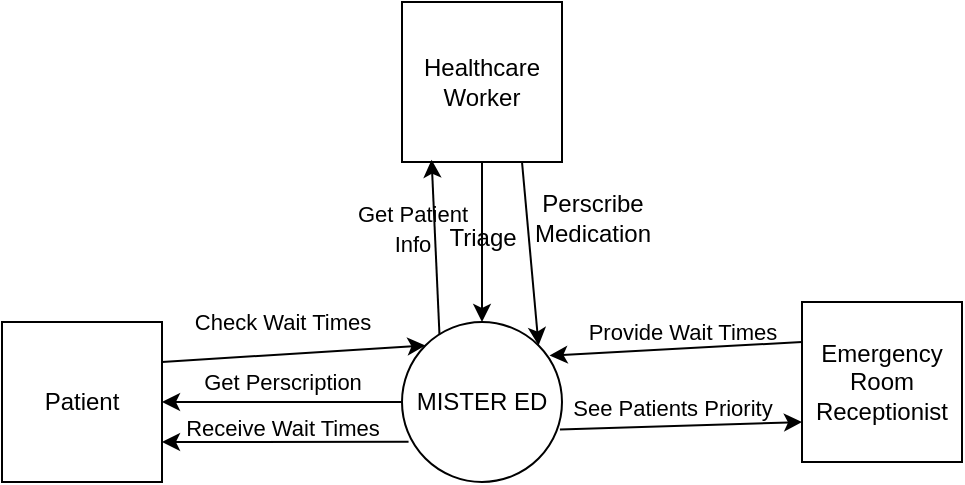 <mxfile version="24.7.15">
  <diagram name="Page-1" id="EMojSh9-CAxDy7ARi1Yv">
    <mxGraphModel dx="724" dy="385" grid="1" gridSize="10" guides="1" tooltips="1" connect="1" arrows="1" fold="1" page="1" pageScale="1" pageWidth="850" pageHeight="1100" math="0" shadow="0">
      <root>
        <mxCell id="0" />
        <mxCell id="1" parent="0" />
        <mxCell id="oneIxxHDJwhMEC2k5A7t-1" value="MISTER ED" style="ellipse;whiteSpace=wrap;html=1;aspect=fixed;" vertex="1" parent="1">
          <mxGeometry x="380" y="210" width="80" height="80" as="geometry" />
        </mxCell>
        <mxCell id="oneIxxHDJwhMEC2k5A7t-2" value="Patient" style="whiteSpace=wrap;html=1;aspect=fixed;" vertex="1" parent="1">
          <mxGeometry x="180" y="210" width="80" height="80" as="geometry" />
        </mxCell>
        <mxCell id="oneIxxHDJwhMEC2k5A7t-3" value="Healthcare Worker" style="whiteSpace=wrap;html=1;aspect=fixed;" vertex="1" parent="1">
          <mxGeometry x="380" y="50" width="80" height="80" as="geometry" />
        </mxCell>
        <mxCell id="oneIxxHDJwhMEC2k5A7t-4" value="Emergency Room Receptionist" style="whiteSpace=wrap;html=1;aspect=fixed;" vertex="1" parent="1">
          <mxGeometry x="580" y="200" width="80" height="80" as="geometry" />
        </mxCell>
        <mxCell id="oneIxxHDJwhMEC2k5A7t-5" value="" style="endArrow=classic;html=1;rounded=0;exitX=1;exitY=0.25;exitDx=0;exitDy=0;entryX=0;entryY=0;entryDx=0;entryDy=0;" edge="1" parent="1" source="oneIxxHDJwhMEC2k5A7t-2" target="oneIxxHDJwhMEC2k5A7t-1">
          <mxGeometry width="50" height="50" relative="1" as="geometry">
            <mxPoint x="270" y="230" as="sourcePoint" />
            <mxPoint x="380" y="230" as="targetPoint" />
          </mxGeometry>
        </mxCell>
        <mxCell id="oneIxxHDJwhMEC2k5A7t-6" value="Check Wait Times" style="edgeLabel;html=1;align=center;verticalAlign=middle;resizable=1;points=[];movable=1;rotatable=1;deletable=1;editable=1;locked=0;connectable=1;" vertex="1" connectable="0" parent="oneIxxHDJwhMEC2k5A7t-5">
          <mxGeometry relative="1" as="geometry">
            <mxPoint x="-6" y="-16" as="offset" />
          </mxGeometry>
        </mxCell>
        <mxCell id="oneIxxHDJwhMEC2k5A7t-7" value="" style="endArrow=classic;html=1;rounded=0;entryX=1;entryY=0.75;entryDx=0;entryDy=0;exitX=0.041;exitY=0.749;exitDx=0;exitDy=0;exitPerimeter=0;" edge="1" parent="1" source="oneIxxHDJwhMEC2k5A7t-1" target="oneIxxHDJwhMEC2k5A7t-2">
          <mxGeometry width="50" height="50" relative="1" as="geometry">
            <mxPoint x="340" y="300" as="sourcePoint" />
            <mxPoint x="390" y="250" as="targetPoint" />
          </mxGeometry>
        </mxCell>
        <mxCell id="oneIxxHDJwhMEC2k5A7t-8" value="&lt;font style=&quot;font-size: 11px;&quot;&gt;Receive Wait Times&lt;/font&gt;" style="text;html=1;align=center;verticalAlign=middle;resizable=0;points=[];autosize=1;strokeColor=none;fillColor=none;" vertex="1" parent="1">
          <mxGeometry x="260" y="248" width="120" height="30" as="geometry" />
        </mxCell>
        <mxCell id="oneIxxHDJwhMEC2k5A7t-9" value="" style="endArrow=classic;html=1;rounded=0;entryX=1;entryY=0.5;entryDx=0;entryDy=0;exitX=0;exitY=0.5;exitDx=0;exitDy=0;" edge="1" parent="1" source="oneIxxHDJwhMEC2k5A7t-1" target="oneIxxHDJwhMEC2k5A7t-2">
          <mxGeometry width="50" height="50" relative="1" as="geometry">
            <mxPoint x="380" y="290" as="sourcePoint" />
            <mxPoint x="430" y="240" as="targetPoint" />
          </mxGeometry>
        </mxCell>
        <mxCell id="oneIxxHDJwhMEC2k5A7t-10" value="&lt;font style=&quot;font-size: 11px;&quot;&gt;Get Perscription&lt;br&gt;&lt;/font&gt;" style="text;html=1;align=center;verticalAlign=middle;resizable=0;points=[];autosize=1;strokeColor=none;fillColor=none;" vertex="1" parent="1">
          <mxGeometry x="265" y="225" width="110" height="30" as="geometry" />
        </mxCell>
        <mxCell id="oneIxxHDJwhMEC2k5A7t-11" value="" style="endArrow=classic;html=1;rounded=0;exitX=0.234;exitY=0.075;exitDx=0;exitDy=0;exitPerimeter=0;entryX=0.185;entryY=0.986;entryDx=0;entryDy=0;entryPerimeter=0;" edge="1" parent="1" source="oneIxxHDJwhMEC2k5A7t-1" target="oneIxxHDJwhMEC2k5A7t-3">
          <mxGeometry width="50" height="50" relative="1" as="geometry">
            <mxPoint x="390" y="200" as="sourcePoint" />
            <mxPoint x="440" y="150" as="targetPoint" />
          </mxGeometry>
        </mxCell>
        <mxCell id="oneIxxHDJwhMEC2k5A7t-12" value="&lt;div&gt;&lt;font style=&quot;font-size: 11px;&quot;&gt;Get Patient&lt;/font&gt;&lt;/div&gt;&lt;div&gt;&lt;font style=&quot;font-size: 11px;&quot;&gt;Info&lt;br&gt;&lt;/font&gt;&lt;/div&gt;" style="text;html=1;align=center;verticalAlign=middle;resizable=0;points=[];autosize=1;strokeColor=none;fillColor=none;" vertex="1" parent="1">
          <mxGeometry x="345" y="143" width="80" height="40" as="geometry" />
        </mxCell>
        <mxCell id="oneIxxHDJwhMEC2k5A7t-13" value="" style="endArrow=classic;html=1;rounded=0;exitX=0.5;exitY=1;exitDx=0;exitDy=0;entryX=0.5;entryY=0;entryDx=0;entryDy=0;" edge="1" parent="1" source="oneIxxHDJwhMEC2k5A7t-3" target="oneIxxHDJwhMEC2k5A7t-1">
          <mxGeometry width="50" height="50" relative="1" as="geometry">
            <mxPoint x="430" y="188" as="sourcePoint" />
            <mxPoint x="480" y="138" as="targetPoint" />
          </mxGeometry>
        </mxCell>
        <mxCell id="oneIxxHDJwhMEC2k5A7t-15" value="Triage" style="text;html=1;align=center;verticalAlign=middle;resizable=0;points=[];autosize=1;strokeColor=none;fillColor=none;" vertex="1" parent="1">
          <mxGeometry x="390" y="153" width="60" height="30" as="geometry" />
        </mxCell>
        <mxCell id="oneIxxHDJwhMEC2k5A7t-16" value="" style="endArrow=classic;html=1;rounded=0;exitX=0.75;exitY=1;exitDx=0;exitDy=0;entryX=1;entryY=0;entryDx=0;entryDy=0;" edge="1" parent="1" source="oneIxxHDJwhMEC2k5A7t-3" target="oneIxxHDJwhMEC2k5A7t-1">
          <mxGeometry width="50" height="50" relative="1" as="geometry">
            <mxPoint x="450" y="200" as="sourcePoint" />
            <mxPoint x="450" y="200" as="targetPoint" />
          </mxGeometry>
        </mxCell>
        <mxCell id="oneIxxHDJwhMEC2k5A7t-17" value="&lt;div&gt;Perscribe&lt;/div&gt;&lt;div&gt;Medication&lt;br&gt;&lt;/div&gt;" style="text;html=1;align=center;verticalAlign=middle;resizable=0;points=[];autosize=1;strokeColor=none;fillColor=none;" vertex="1" parent="1">
          <mxGeometry x="435" y="138" width="80" height="40" as="geometry" />
        </mxCell>
        <mxCell id="oneIxxHDJwhMEC2k5A7t-18" value="" style="endArrow=classic;html=1;rounded=0;exitX=0;exitY=0.25;exitDx=0;exitDy=0;entryX=0.922;entryY=0.21;entryDx=0;entryDy=0;entryPerimeter=0;" edge="1" parent="1" source="oneIxxHDJwhMEC2k5A7t-4" target="oneIxxHDJwhMEC2k5A7t-1">
          <mxGeometry width="50" height="50" relative="1" as="geometry">
            <mxPoint x="520" y="233" as="sourcePoint" />
            <mxPoint x="570" y="183" as="targetPoint" />
          </mxGeometry>
        </mxCell>
        <mxCell id="oneIxxHDJwhMEC2k5A7t-19" value="&lt;font style=&quot;font-size: 11px;&quot;&gt;Provide Wait Times&lt;br&gt;&lt;/font&gt;" style="text;html=1;align=center;verticalAlign=middle;resizable=0;points=[];autosize=1;strokeColor=none;fillColor=none;" vertex="1" parent="1">
          <mxGeometry x="460" y="200" width="120" height="30" as="geometry" />
        </mxCell>
        <mxCell id="oneIxxHDJwhMEC2k5A7t-20" value="" style="endArrow=classic;html=1;rounded=0;entryX=0;entryY=0.75;entryDx=0;entryDy=0;exitX=0.987;exitY=0.672;exitDx=0;exitDy=0;exitPerimeter=0;" edge="1" parent="1" source="oneIxxHDJwhMEC2k5A7t-1" target="oneIxxHDJwhMEC2k5A7t-4">
          <mxGeometry width="50" height="50" relative="1" as="geometry">
            <mxPoint x="470" y="280" as="sourcePoint" />
            <mxPoint x="520" y="240" as="targetPoint" />
          </mxGeometry>
        </mxCell>
        <mxCell id="oneIxxHDJwhMEC2k5A7t-21" value="&lt;font style=&quot;font-size: 11px;&quot;&gt;See Patients Priority&lt;br&gt;&lt;/font&gt;" style="text;html=1;align=center;verticalAlign=middle;resizable=0;points=[];autosize=1;strokeColor=none;fillColor=none;" vertex="1" parent="1">
          <mxGeometry x="450" y="238" width="130" height="30" as="geometry" />
        </mxCell>
      </root>
    </mxGraphModel>
  </diagram>
</mxfile>
